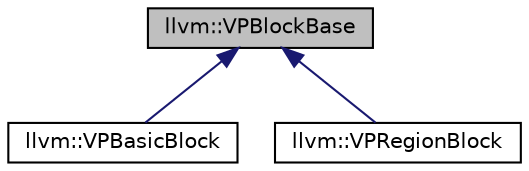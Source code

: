 digraph "llvm::VPBlockBase"
{
 // LATEX_PDF_SIZE
  bgcolor="transparent";
  edge [fontname="Helvetica",fontsize="10",labelfontname="Helvetica",labelfontsize="10"];
  node [fontname="Helvetica",fontsize="10",shape="box"];
  Node1 [label="llvm::VPBlockBase",height=0.2,width=0.4,color="black", fillcolor="grey75", style="filled", fontcolor="black",tooltip="VPBlockBase is the building block of the Hierarchical Control-Flow Graph."];
  Node1 -> Node2 [dir="back",color="midnightblue",fontsize="10",style="solid",fontname="Helvetica"];
  Node2 [label="llvm::VPBasicBlock",height=0.2,width=0.4,color="black",URL="$classllvm_1_1VPBasicBlock.html",tooltip="VPBasicBlock serves as the leaf of the Hierarchical Control-Flow Graph."];
  Node1 -> Node3 [dir="back",color="midnightblue",fontsize="10",style="solid",fontname="Helvetica"];
  Node3 [label="llvm::VPRegionBlock",height=0.2,width=0.4,color="black",URL="$classllvm_1_1VPRegionBlock.html",tooltip="VPRegionBlock represents a collection of VPBasicBlocks and VPRegionBlocks which form a Single-Entry-S..."];
}
